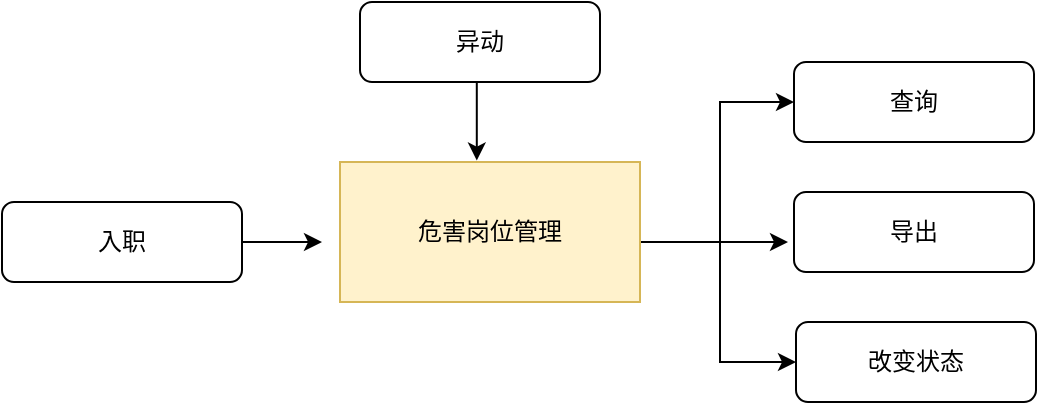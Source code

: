 <mxfile version="21.3.7" type="github">
  <diagram id="C5RBs43oDa-KdzZeNtuy" name="Page-1">
    <mxGraphModel dx="739" dy="470" grid="1" gridSize="10" guides="1" tooltips="1" connect="1" arrows="1" fold="1" page="1" pageScale="1" pageWidth="827" pageHeight="1169" math="0" shadow="0">
      <root>
        <mxCell id="WIyWlLk6GJQsqaUBKTNV-0" />
        <mxCell id="WIyWlLk6GJQsqaUBKTNV-1" parent="WIyWlLk6GJQsqaUBKTNV-0" />
        <mxCell id="pLkTnMh8Cj9eFYScthq--0" style="edgeStyle=orthogonalEdgeStyle;rounded=0;orthogonalLoop=1;jettySize=auto;html=1;exitX=0.5;exitY=1;exitDx=0;exitDy=0;entryX=0.456;entryY=-0.01;entryDx=0;entryDy=0;entryPerimeter=0;" edge="1" parent="WIyWlLk6GJQsqaUBKTNV-1" source="pLkTnMh8Cj9eFYScthq--1" target="pLkTnMh8Cj9eFYScthq--5">
          <mxGeometry relative="1" as="geometry" />
        </mxCell>
        <mxCell id="pLkTnMh8Cj9eFYScthq--1" value="异动" style="rounded=1;whiteSpace=wrap;html=1;fontSize=12;glass=0;strokeWidth=1;shadow=0;" vertex="1" parent="WIyWlLk6GJQsqaUBKTNV-1">
          <mxGeometry x="219" y="80" width="120" height="40" as="geometry" />
        </mxCell>
        <mxCell id="pLkTnMh8Cj9eFYScthq--2" style="edgeStyle=orthogonalEdgeStyle;rounded=0;orthogonalLoop=1;jettySize=auto;html=1;exitX=1;exitY=0.5;exitDx=0;exitDy=0;entryX=0;entryY=0.5;entryDx=0;entryDy=0;" edge="1" parent="WIyWlLk6GJQsqaUBKTNV-1">
          <mxGeometry relative="1" as="geometry">
            <mxPoint x="359" y="200" as="sourcePoint" />
            <mxPoint x="433" y="200" as="targetPoint" />
          </mxGeometry>
        </mxCell>
        <mxCell id="pLkTnMh8Cj9eFYScthq--3" style="edgeStyle=orthogonalEdgeStyle;rounded=0;orthogonalLoop=1;jettySize=auto;html=1;exitX=1;exitY=0.5;exitDx=0;exitDy=0;entryX=0;entryY=0.5;entryDx=0;entryDy=0;" edge="1" parent="WIyWlLk6GJQsqaUBKTNV-1" source="pLkTnMh8Cj9eFYScthq--5" target="pLkTnMh8Cj9eFYScthq--6">
          <mxGeometry relative="1" as="geometry">
            <Array as="points">
              <mxPoint x="359" y="200" />
              <mxPoint x="399" y="200" />
              <mxPoint x="399" y="130" />
            </Array>
          </mxGeometry>
        </mxCell>
        <mxCell id="pLkTnMh8Cj9eFYScthq--4" style="edgeStyle=orthogonalEdgeStyle;rounded=0;orthogonalLoop=1;jettySize=auto;html=1;exitX=1;exitY=0.5;exitDx=0;exitDy=0;entryX=0;entryY=0.5;entryDx=0;entryDy=0;" edge="1" parent="WIyWlLk6GJQsqaUBKTNV-1" source="pLkTnMh8Cj9eFYScthq--5" target="pLkTnMh8Cj9eFYScthq--8">
          <mxGeometry relative="1" as="geometry">
            <Array as="points">
              <mxPoint x="359" y="200" />
              <mxPoint x="399" y="200" />
              <mxPoint x="399" y="260" />
              <mxPoint x="433" y="260" />
            </Array>
          </mxGeometry>
        </mxCell>
        <mxCell id="pLkTnMh8Cj9eFYScthq--5" value="危害岗位管理" style="rounded=0;whiteSpace=wrap;html=1;fillColor=#fff2cc;strokeColor=#d6b656;" vertex="1" parent="WIyWlLk6GJQsqaUBKTNV-1">
          <mxGeometry x="209" y="160" width="150" height="70" as="geometry" />
        </mxCell>
        <mxCell id="pLkTnMh8Cj9eFYScthq--6" value="查询" style="rounded=1;whiteSpace=wrap;html=1;fontSize=12;glass=0;strokeWidth=1;shadow=0;" vertex="1" parent="WIyWlLk6GJQsqaUBKTNV-1">
          <mxGeometry x="436" y="110" width="120" height="40" as="geometry" />
        </mxCell>
        <mxCell id="pLkTnMh8Cj9eFYScthq--7" value="导出" style="rounded=1;whiteSpace=wrap;html=1;fontSize=12;glass=0;strokeWidth=1;shadow=0;" vertex="1" parent="WIyWlLk6GJQsqaUBKTNV-1">
          <mxGeometry x="436" y="175" width="120" height="40" as="geometry" />
        </mxCell>
        <mxCell id="pLkTnMh8Cj9eFYScthq--8" value="改变状态" style="rounded=1;whiteSpace=wrap;html=1;fontSize=12;glass=0;strokeWidth=1;shadow=0;" vertex="1" parent="WIyWlLk6GJQsqaUBKTNV-1">
          <mxGeometry x="437" y="240" width="120" height="40" as="geometry" />
        </mxCell>
        <mxCell id="pLkTnMh8Cj9eFYScthq--11" style="edgeStyle=orthogonalEdgeStyle;rounded=0;orthogonalLoop=1;jettySize=auto;html=1;exitX=1;exitY=0.5;exitDx=0;exitDy=0;" edge="1" parent="WIyWlLk6GJQsqaUBKTNV-1" source="pLkTnMh8Cj9eFYScthq--9">
          <mxGeometry relative="1" as="geometry">
            <mxPoint x="200" y="200" as="targetPoint" />
          </mxGeometry>
        </mxCell>
        <mxCell id="pLkTnMh8Cj9eFYScthq--9" value="入职" style="rounded=1;whiteSpace=wrap;html=1;fontSize=12;glass=0;strokeWidth=1;shadow=0;" vertex="1" parent="WIyWlLk6GJQsqaUBKTNV-1">
          <mxGeometry x="40" y="180" width="120" height="40" as="geometry" />
        </mxCell>
      </root>
    </mxGraphModel>
  </diagram>
</mxfile>
